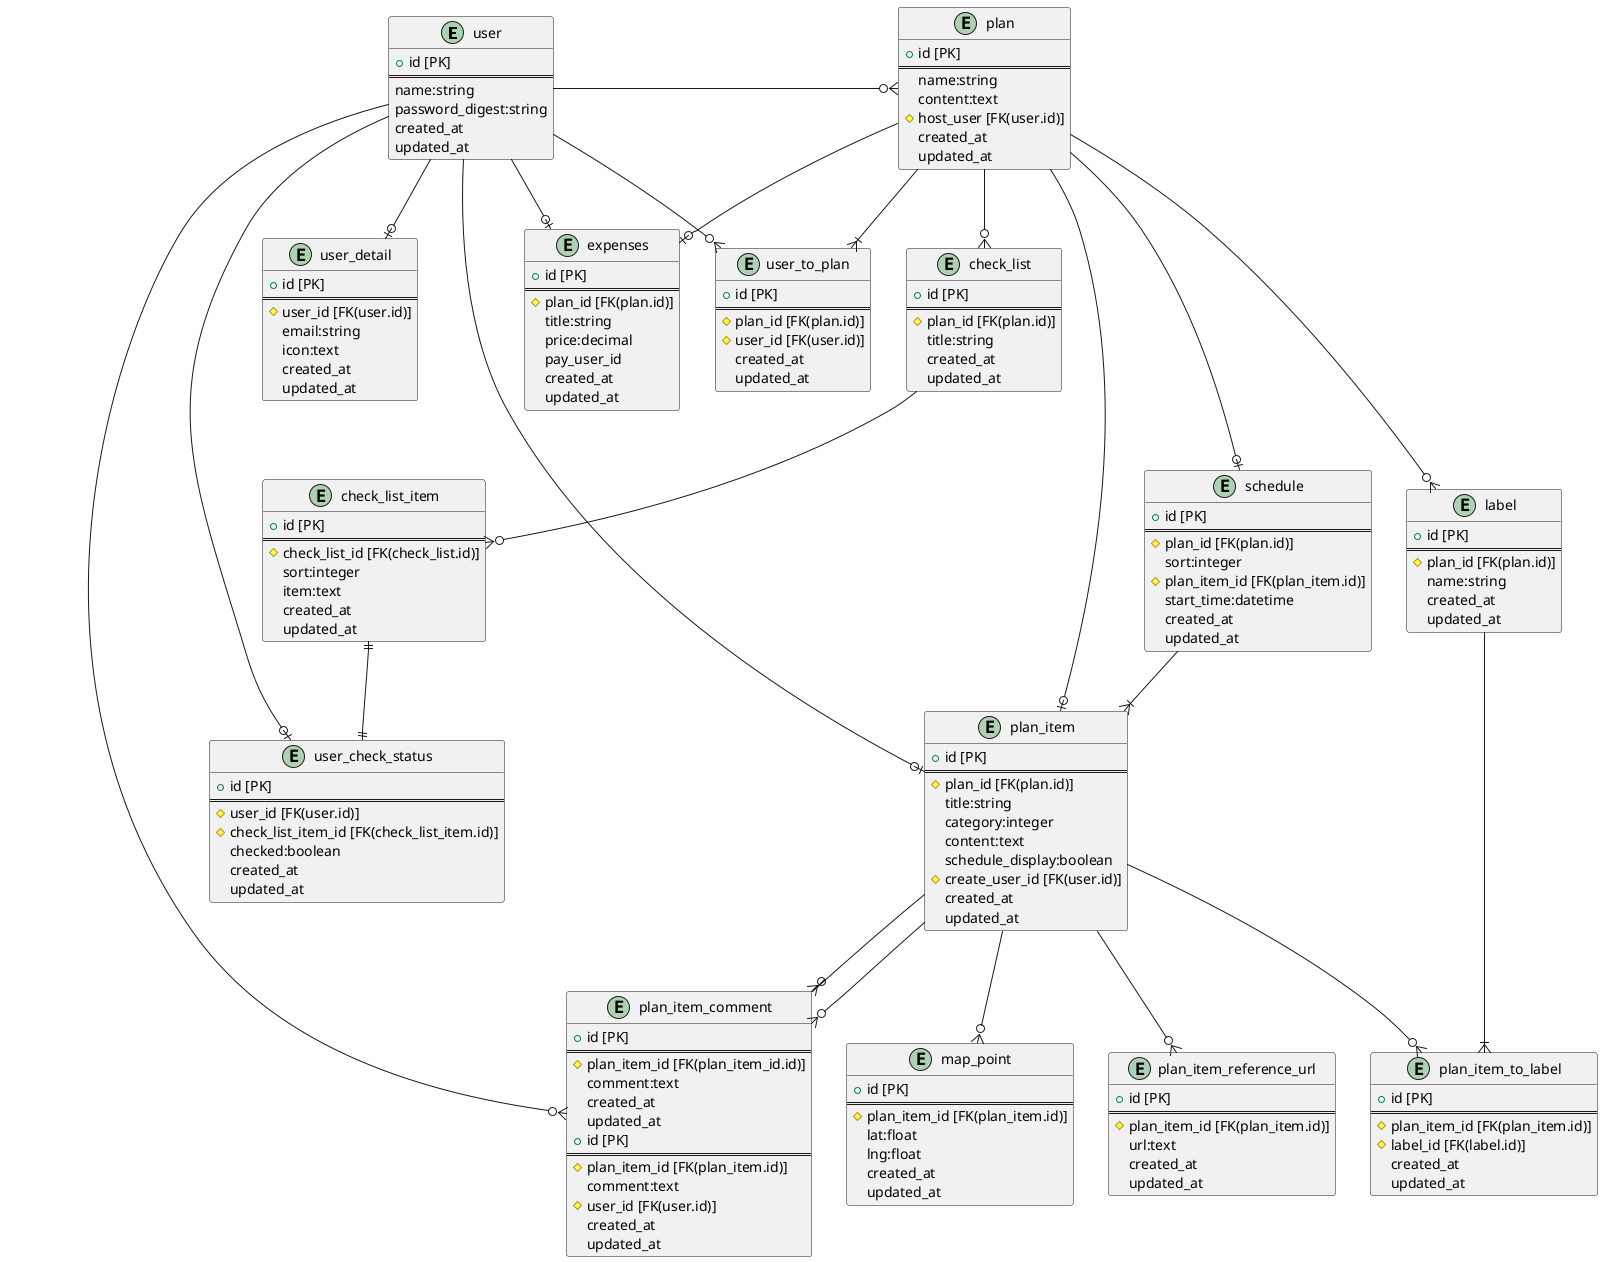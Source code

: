 @startuml EntityRelationship
entity "user" {
    + id [PK]
    ==
    name:string
    password_digest:string
    created_at
    updated_at
}

entity "user_detail" {
    + id [PK]
    ==
    # user_id [FK(user.id)]
    email:string
    icon:text
    created_at
    updated_at
}

entity "user_to_plan" {
    + id [PK]
    ==
    # plan_id [FK(plan.id)]
    # user_id [FK(user.id)]
    created_at
    updated_at
}

entity "plan" {
    + id [PK]
    ==
    name:string
    content:text
    # host_user [FK(user.id)]
    created_at
    updated_at
}

entity "label" {
    + id [PK]
    ==
    # plan_id [FK(plan.id)]
    name:string
    created_at
    updated_at
}

entity "schedule" {
    + id [PK]
    ==
    # plan_id [FK(plan.id)]
    sort:integer
    # plan_item_id [FK(plan_item.id)]
    start_time:datetime
    created_at
    updated_at
}

entity "plan_item" {
    + id [PK]
    ==
    # plan_id [FK(plan.id)]
    title:string
    category:integer
    content:text
    schedule_display:boolean
    # create_user_id [FK(user.id)]
    created_at
    updated_at
}

entity "plan_item_to_label" {
    + id [PK]
    ==
    # plan_item_id [FK(plan_item.id)]
    # label_id [FK(label.id)]
    created_at
    updated_at
}

entity "plan_item_reference_url" {
    + id [PK]
    ==
    # plan_item_id [FK(plan_item.id)]
    url:text
    created_at
    updated_at
}

entity "plan_item_comment" {
    + id [PK]
    ==
    # plan_item_id [FK(plan_item_id.id)]
    comment:text
    created_at
    updated_at
}

entity "map_point" {
    + id [PK]
    ==
    # plan_item_id [FK(plan_item.id)]
    lat:float
    lng:float
    created_at
    updated_at
}

entity "check_list" {
    + id [PK]
    ==
    # plan_id [FK(plan.id)]
    title:string
    created_at
    updated_at
}

entity "check_list_item" {
    + id [PK] 
    ==
    # check_list_id [FK(check_list.id)]
    sort:integer
    item:text
    created_at
    updated_at
}

entity "user_check_status" {
    + id [PK]
    ==
    # user_id [FK(user.id)]
    # check_list_item_id [FK(check_list_item.id)]
    checked:boolean
    created_at
    updated_at
}

entity "expenses" {
    + id [PK]
    ==
    # plan_id [FK(plan.id)]
    title:string
    price:decimal
    pay_user_id
    created_at
    updated_at
}

entity "plan_item_comment" {
    + id [PK]
    ==
    # plan_item_id [FK(plan_item.id)]
    comment:text
    # user_id [FK(user.id)]
    created_at
    updated_at
}

user --o| user_detail
user --right--o{ plan
user --o{ user_to_plan
user --o| user_check_status
user --o| plan_item
user --o| expenses
user --o{ plan_item_comment
plan --o| schedule
plan --o| expenses
plan --down--o| plan_item
plan --o{ label
plan --|{ user_to_plan
plan --o{ check_list
schedule --|{ plan_item
check_list --o{ check_list_item
check_list_item ||--|| user_check_status
plan_item --o{ plan_item_comment
plan_item --o{ plan_item_reference_url
plan_item --o{ map_point
plan_item --o{ plan_item_to_label
plan_item --o{ plan_item_comment
label --|{ plan_item_to_label

@enduml


